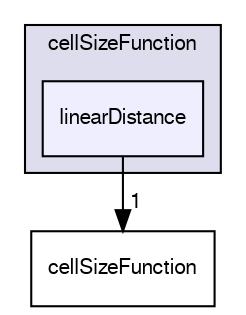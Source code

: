 digraph "applications/utilities/mesh/generation/foamyHexMesh/conformalVoronoiMesh/cellSizeControlSurfaces/cellSizeFunction/linearDistance" {
  bgcolor=transparent;
  compound=true
  node [ fontsize="10", fontname="FreeSans"];
  edge [ labelfontsize="10", labelfontname="FreeSans"];
  subgraph clusterdir_614cd9042bbdf0551174d382eef52756 {
    graph [ bgcolor="#ddddee", pencolor="black", label="cellSizeFunction" fontname="FreeSans", fontsize="10", URL="dir_614cd9042bbdf0551174d382eef52756.html"]
  dir_2c205b3eaa1eeec7bfbcb8007bf74a27 [shape=box, label="linearDistance", style="filled", fillcolor="#eeeeff", pencolor="black", URL="dir_2c205b3eaa1eeec7bfbcb8007bf74a27.html"];
  }
  dir_e3bb443d8adf418f6f07027144ab29af [shape=box label="cellSizeFunction" URL="dir_e3bb443d8adf418f6f07027144ab29af.html"];
  dir_2c205b3eaa1eeec7bfbcb8007bf74a27->dir_e3bb443d8adf418f6f07027144ab29af [headlabel="1", labeldistance=1.5 headhref="dir_000364_000363.html"];
}
